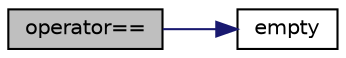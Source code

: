 digraph "operator=="
{
  bgcolor="transparent";
  edge [fontname="Helvetica",fontsize="10",labelfontname="Helvetica",labelfontsize="10"];
  node [fontname="Helvetica",fontsize="10",shape=record];
  rankdir="LR";
  Node87 [label="operator==",height=0.2,width=0.4,color="black", fillcolor="grey75", style="filled", fontcolor="black"];
  Node87 -> Node88 [color="midnightblue",fontsize="10",style="solid",fontname="Helvetica"];
  Node88 [label="empty",height=0.2,width=0.4,color="black",URL="$a28897.html#a644718bb2fb240de962dc3c9a1fdf0dc",tooltip="Return true if the digest is empty (ie, all zero). "];
}
